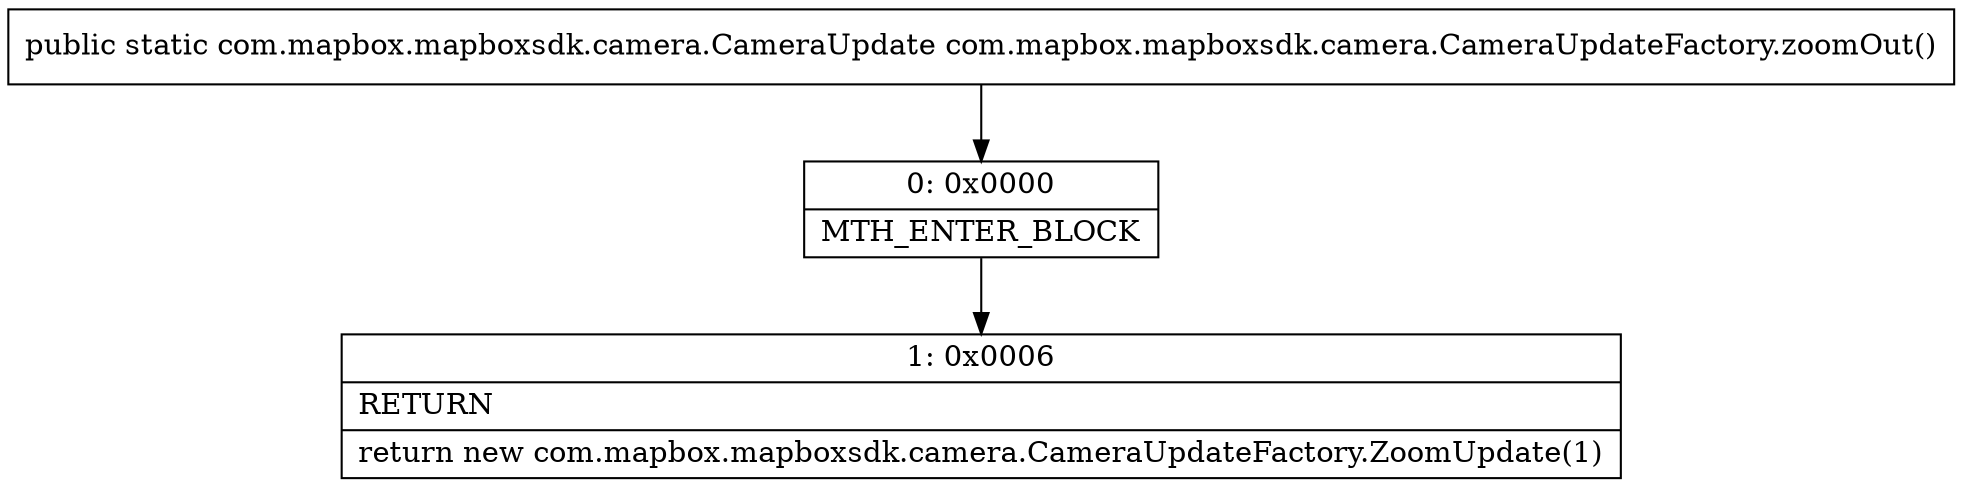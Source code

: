 digraph "CFG forcom.mapbox.mapboxsdk.camera.CameraUpdateFactory.zoomOut()Lcom\/mapbox\/mapboxsdk\/camera\/CameraUpdate;" {
Node_0 [shape=record,label="{0\:\ 0x0000|MTH_ENTER_BLOCK\l}"];
Node_1 [shape=record,label="{1\:\ 0x0006|RETURN\l|return new com.mapbox.mapboxsdk.camera.CameraUpdateFactory.ZoomUpdate(1)\l}"];
MethodNode[shape=record,label="{public static com.mapbox.mapboxsdk.camera.CameraUpdate com.mapbox.mapboxsdk.camera.CameraUpdateFactory.zoomOut() }"];
MethodNode -> Node_0;
Node_0 -> Node_1;
}

